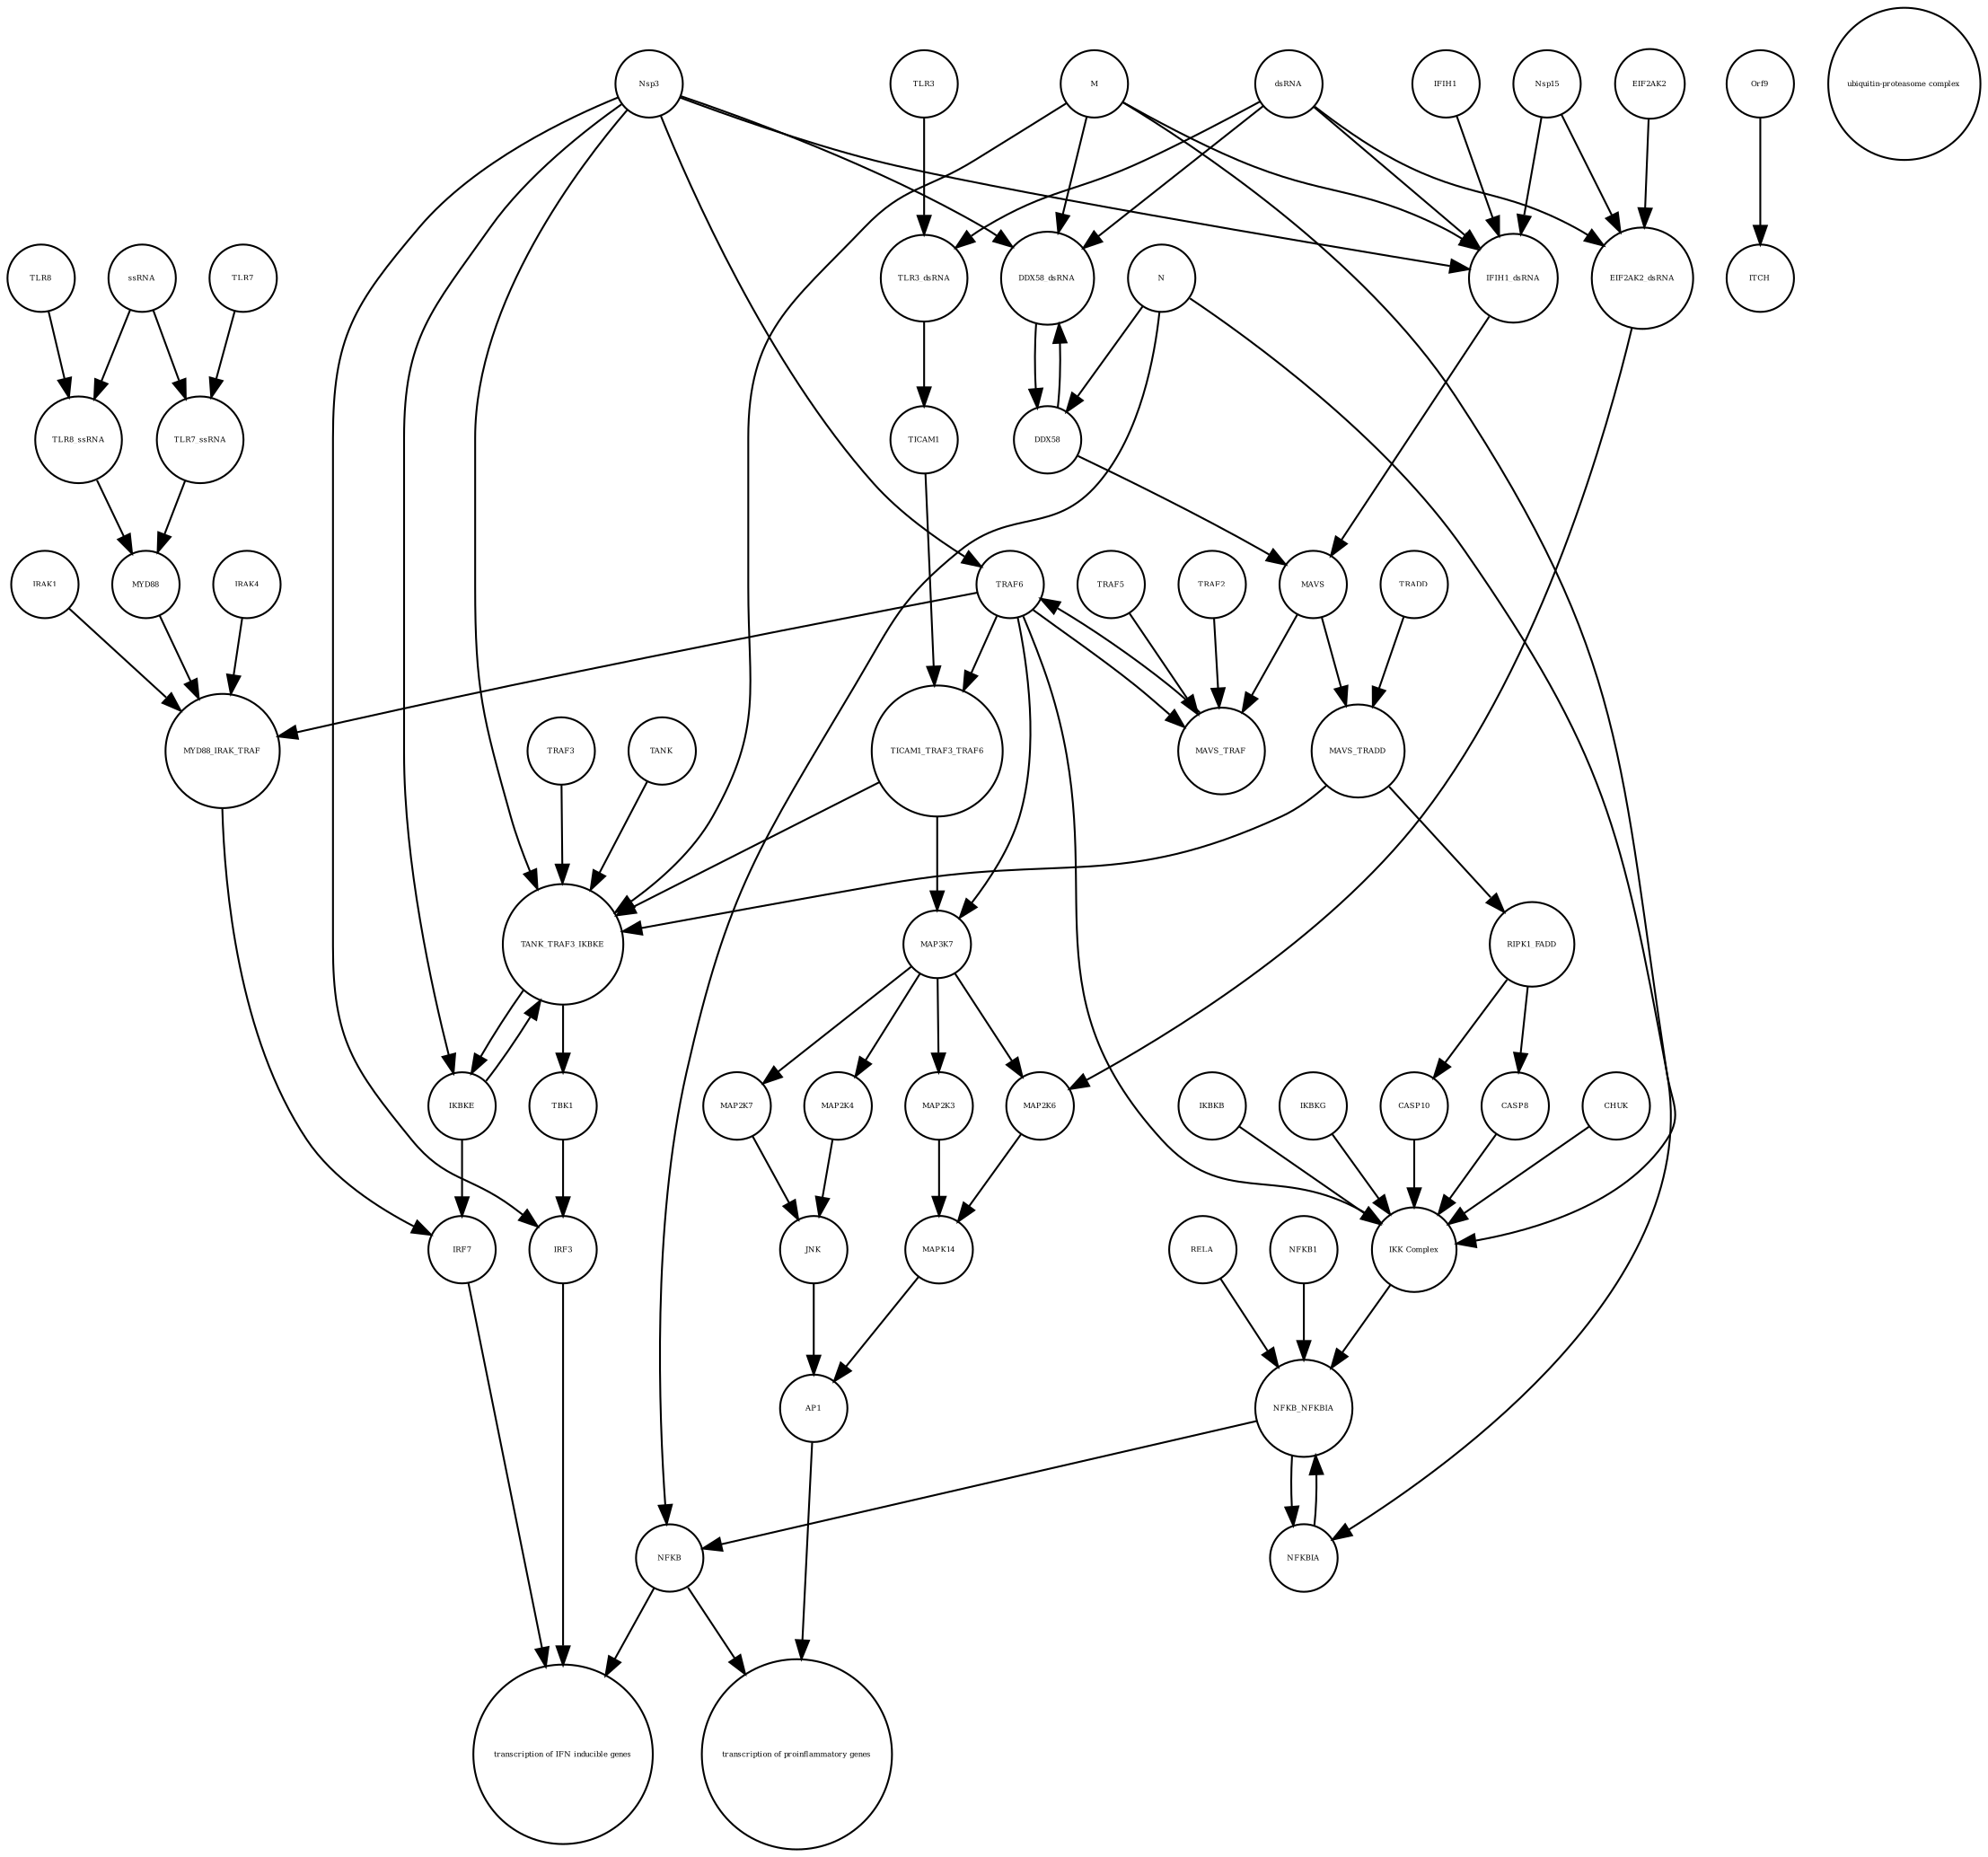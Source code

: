 strict digraph  {
TICAM1_TRAF3_TRAF6 [annotation="", bipartite=0, cls=complex, fontsize=4, label=TICAM1_TRAF3_TRAF6, shape=circle];
MAP3K7 [annotation="", bipartite=0, cls=macromolecule, fontsize=4, label=MAP3K7, shape=circle];
IRF7 [annotation=urn_miriam_hgnc_6122, bipartite=0, cls="macromolecule multimer", fontsize=4, label=IRF7, shape=circle];
"transcription of IFN inducible genes" [annotation="", bipartite=0, cls=phenotype, fontsize=4, label="transcription of IFN inducible genes", shape=circle];
AP1 [annotation="", bipartite=0, cls=complex, fontsize=4, label=AP1, shape=circle];
"transcription of proinflammatory genes" [annotation="", bipartite=0, cls=phenotype, fontsize=4, label="transcription of proinflammatory genes", shape=circle];
NFKB [annotation="", bipartite=0, cls=complex, fontsize=4, label=NFKB, shape=circle];
IRF3 [annotation=urn_miriam_hgnc_6118, bipartite=0, cls=macromolecule, fontsize=4, label=IRF3, shape=circle];
TANK_TRAF3_IKBKE [annotation="", bipartite=0, cls=complex, fontsize=4, label=TANK_TRAF3_IKBKE, shape=circle];
TRADD [annotation=urn_miriam_hgnc_12030, bipartite=0, cls=macromolecule, fontsize=4, label=TRADD, shape=circle];
N [annotation=urn_miriam_ncbiprotein_1798174255, bipartite=0, cls=macromolecule, fontsize=4, label=N, shape=circle];
MAPK14 [annotation="", bipartite=0, cls=macromolecule, fontsize=4, label=MAPK14, shape=circle];
MAVS_TRAF [annotation="", bipartite=0, cls=complex, fontsize=4, label=MAVS_TRAF, shape=circle];
JNK [annotation="", bipartite=0, cls=complex, fontsize=4, label=JNK, shape=circle];
Nsp3 [annotation=urn_miriam_ncbiprotein_1802476807, bipartite=0, cls=macromolecule, fontsize=4, label=Nsp3, shape=circle];
TLR3 [annotation=urn_miriam_hgnc_11849, bipartite=0, cls="macromolecule multimer", fontsize=4, label=TLR3, shape=circle];
Orf9 [annotation=urn_miriam_uniprot_P59636, bipartite=0, cls=macromolecule, fontsize=4, label=Orf9, shape=circle];
EIF2AK2 [annotation=urn_miriam_hgnc_9437, bipartite=0, cls=macromolecule, fontsize=4, label=EIF2AK2, shape=circle];
CASP8 [annotation="", bipartite=0, cls=macromolecule, fontsize=4, label=CASP8, shape=circle];
"IKK Complex" [annotation="", bipartite=0, cls=complex, fontsize=4, label="IKK Complex", shape=circle];
"ubiquitin-proteasome complex" [annotation="", bipartite=0, cls=complex, fontsize=4, label="ubiquitin-proteasome complex", shape=circle];
CHUK [annotation="", bipartite=0, cls=macromolecule, fontsize=4, label=CHUK, shape=circle];
MAP2K3 [annotation="", bipartite=0, cls=macromolecule, fontsize=4, label=MAP2K3, shape=circle];
dsRNA [annotation="", bipartite=0, cls="nucleic acid feature", fontsize=4, label=dsRNA, shape=circle];
IRAK1 [annotation=urn_miriam_hgnc_6112, bipartite=0, cls=macromolecule, fontsize=4, label=IRAK1, shape=circle];
IRAK4 [annotation=urn_miriam_hgnc_17967, bipartite=0, cls=macromolecule, fontsize=4, label=IRAK4, shape=circle];
TICAM1 [annotation=urn_miriam_hgnc_18348, bipartite=0, cls=macromolecule, fontsize=4, label=TICAM1, shape=circle];
TLR8 [annotation=urn_miriam_hgnc_15632, bipartite=0, cls=macromolecule, fontsize=4, label=TLR8, shape=circle];
M [annotation=urn_miriam_ncbiprotein_1796318601, bipartite=0, cls=macromolecule, fontsize=4, label=M, shape=circle];
IKBKB [annotation="", bipartite=0, cls=macromolecule, fontsize=4, label=IKBKB, shape=circle];
MAP2K6 [annotation="", bipartite=0, cls=macromolecule, fontsize=4, label=MAP2K6, shape=circle];
RIPK1_FADD [annotation="", bipartite=0, cls=complex, fontsize=4, label=RIPK1_FADD, shape=circle];
TRAF2 [annotation=urn_miriam_hgnc_12032, bipartite=0, cls=macromolecule, fontsize=4, label=TRAF2, shape=circle];
TLR7 [annotation=urn_miriam_hgnc_15631, bipartite=0, cls=macromolecule, fontsize=4, label=TLR7, shape=circle];
TRAF5 [annotation=urn_miriam_hgnc_12035, bipartite=0, cls=macromolecule, fontsize=4, label=TRAF5, shape=circle];
CASP10 [annotation="", bipartite=0, cls=macromolecule, fontsize=4, label=CASP10, shape=circle];
TANK [annotation="", bipartite=0, cls=macromolecule, fontsize=4, label=TANK, shape=circle];
MAP2K7 [annotation="", bipartite=0, cls=macromolecule, fontsize=4, label=MAP2K7, shape=circle];
NFKBIA [annotation=urn_miriam_hgnc_7797, bipartite=0, cls=macromolecule, fontsize=4, label=NFKBIA, shape=circle];
MAVS_TRADD [annotation="", bipartite=0, cls=complex, fontsize=4, label=MAVS_TRADD, shape=circle];
Nsp15 [annotation=urn_miriam_ncbiprotein_1802476818, bipartite=0, cls=macromolecule, fontsize=4, label=Nsp15, shape=circle];
ITCH [annotation="", bipartite=0, cls=macromolecule, fontsize=4, label=ITCH, shape=circle];
MYD88_IRAK_TRAF [annotation="", bipartite=0, cls=complex, fontsize=4, label=MYD88_IRAK_TRAF, shape=circle];
TLR8_ssRNA [annotation="", bipartite=0, cls=complex, fontsize=4, label=TLR8_ssRNA, shape=circle];
TRAF3 [annotation="", bipartite=0, cls=macromolecule, fontsize=4, label=TRAF3, shape=circle];
RELA [annotation="", bipartite=0, cls=macromolecule, fontsize=4, label=RELA, shape=circle];
NFKB_NFKBIA [annotation="", bipartite=0, cls=complex, fontsize=4, label=NFKB_NFKBIA, shape=circle];
TRAF6 [annotation=urn_miriam_hgnc_12036, bipartite=0, cls=macromolecule, fontsize=4, label=TRAF6, shape=circle];
EIF2AK2_dsRNA [annotation="", bipartite=0, cls=complex, fontsize=4, label=EIF2AK2_dsRNA, shape=circle];
DDX58_dsRNA [annotation="", bipartite=0, cls=complex, fontsize=4, label=DDX58_dsRNA, shape=circle];
TBK1 [annotation="", bipartite=0, cls=macromolecule, fontsize=4, label=TBK1, shape=circle];
MAP2K4 [annotation="", bipartite=0, cls=macromolecule, fontsize=4, label=MAP2K4, shape=circle];
MAVS [annotation=urn_miriam_hgnc_29233, bipartite=0, cls="macromolecule multimer", fontsize=4, label=MAVS, shape=circle];
IFIH1 [annotation=urn_miriam_hgnc_18873, bipartite=0, cls=macromolecule, fontsize=4, label=IFIH1, shape=circle];
IFIH1_dsRNA [annotation="", bipartite=0, cls=complex, fontsize=4, label=IFIH1_dsRNA, shape=circle];
TLR7_ssRNA [annotation="", bipartite=0, cls=complex, fontsize=4, label=TLR7_ssRNA, shape=circle];
IKBKE [annotation=urn_miriam_hgnc_14552, bipartite=0, cls=macromolecule, fontsize=4, label=IKBKE, shape=circle];
DDX58 [annotation=urn_miriam_hgnc_19102, bipartite=0, cls=macromolecule, fontsize=4, label=DDX58, shape=circle];
NFKB1 [annotation="", bipartite=0, cls=macromolecule, fontsize=4, label=NFKB1, shape=circle];
MYD88 [annotation="", bipartite=0, cls=macromolecule, fontsize=4, label=MYD88, shape=circle];
IKBKG [annotation="", bipartite=0, cls=macromolecule, fontsize=4, label=IKBKG, shape=circle];
ssRNA [annotation="", bipartite=0, cls="nucleic acid feature", fontsize=4, label=ssRNA, shape=circle];
TLR3_dsRNA [annotation="", bipartite=0, cls=complex, fontsize=4, label=TLR3_dsRNA, shape=circle];
TICAM1_TRAF3_TRAF6 -> MAP3K7  [annotation="", interaction_type=stimulation];
TICAM1_TRAF3_TRAF6 -> TANK_TRAF3_IKBKE  [annotation="urn_miriam_pubmed_19380580|urn_miriam_pubmed_19366914|urn_miriam_taxonomy_694009", interaction_type=stimulation];
MAP3K7 -> MAP2K6  [annotation=urn_miriam_pubmed_19366914, interaction_type=catalysis];
MAP3K7 -> MAP2K7  [annotation=urn_miriam_pubmed_19366914, interaction_type=catalysis];
MAP3K7 -> MAP2K4  [annotation=urn_miriam_pubmed_19366914, interaction_type=catalysis];
MAP3K7 -> MAP2K3  [annotation=urn_miriam_pubmed_19366914, interaction_type=catalysis];
IRF7 -> "transcription of IFN inducible genes"  [annotation="", interaction_type=stimulation];
AP1 -> "transcription of proinflammatory genes"  [annotation="", interaction_type=stimulation];
NFKB -> "transcription of proinflammatory genes"  [annotation="", interaction_type=stimulation];
NFKB -> "transcription of IFN inducible genes"  [annotation="", interaction_type=stimulation];
IRF3 -> "transcription of IFN inducible genes"  [annotation="", interaction_type=stimulation];
TANK_TRAF3_IKBKE -> TBK1  [annotation=urn_miriam_pubmed_20303872, interaction_type=stimulation];
TANK_TRAF3_IKBKE -> IKBKE  [annotation="urn_miriam_pubmed_20303872|urn_miriam_pubmed_31226023|urn_miriam_taxonomy_694009", interaction_type=stimulation];
TRADD -> MAVS_TRADD  [annotation="", interaction_type=production];
N -> DDX58  [annotation="urn_miriam_pubmed_25581309|urn_miriam_pubmed_28148787|urn_miriam_taxonomy_694009", interaction_type=inhibition];
N -> NFKBIA  [annotation="urn_miriam_pubmed_16143815|urn_miriam_taxonomy_694009", interaction_type=stimulation];
N -> NFKB  [annotation="urn_miriam_pubmed_16143815|urn_miriam_taxonomy_694009", interaction_type=stimulation];
MAPK14 -> AP1  [annotation=urn_miriam_pubmed_19366914, interaction_type=stimulation];
MAVS_TRAF -> TRAF6  [annotation=urn_miriam_pubmed_19366914, interaction_type=catalysis];
JNK -> AP1  [annotation=urn_miriam_pubmed_19366914, interaction_type=stimulation];
Nsp3 -> TRAF6  [annotation="urn_miriam_pubmed_27164085|urn_miriam_taxonomy_694009", interaction_type=catalysis];
Nsp3 -> TANK_TRAF3_IKBKE  [annotation="urn_miriam_pubmed_19366914|urn_miriam_pubmed_27164085|urn_miriam_pubmed_19380580|urn_miriam_taxonomy_694009", interaction_type=inhibition];
Nsp3 -> IRF3  [annotation="urn_miriam_pubmed_17761676|urn_miriam_pubmed_31226023|urn_miriam_taxonomy_694009", interaction_type=inhibition];
Nsp3 -> DDX58_dsRNA  [annotation="urn_miriam_pubmed_20303872|urn_miriam_pubmed_19380580|urn_miriam_pubmed_31226023|urn_miriam_taxonomy_694009", interaction_type=inhibition];
Nsp3 -> IFIH1_dsRNA  [annotation="urn_miriam_pubmed_28484023|urn_miriam_pubmed_19380580|urn_miriam_pubmed_31226023|urn_miriam_taxonomy_694009", interaction_type=inhibition];
Nsp3 -> IKBKE  [annotation="urn_miriam_pubmed_20303872|urn_miriam_pubmed_31226023|urn_miriam_taxonomy_694009", interaction_type=inhibition];
TLR3 -> TLR3_dsRNA  [annotation="", interaction_type=production];
Orf9 -> ITCH  [annotation="urn_miriam_pubmed_25135833|urn_miriam_taxonomy_694009", interaction_type=stimulation];
EIF2AK2 -> EIF2AK2_dsRNA  [annotation="", interaction_type=production];
CASP8 -> "IKK Complex"  [annotation="urn_miriam_pubmed_19366914|urn_miriam_pubmed_20303872|urn_miriam_pubmed_17705188|urn_miriam_pubmed_694009", interaction_type=stimulation];
"IKK Complex" -> NFKB_NFKBIA  [annotation=urn_miriam_pubmed_19366914, interaction_type=catalysis];
CHUK -> "IKK Complex"  [annotation="", interaction_type=production];
MAP2K3 -> MAPK14  [annotation=urn_miriam_pubmed_19366914, interaction_type=catalysis];
dsRNA -> IFIH1_dsRNA  [annotation="", interaction_type=production];
dsRNA -> TLR3_dsRNA  [annotation="", interaction_type=production];
dsRNA -> EIF2AK2_dsRNA  [annotation="", interaction_type=production];
dsRNA -> DDX58_dsRNA  [annotation="", interaction_type=production];
IRAK1 -> MYD88_IRAK_TRAF  [annotation="", interaction_type=production];
IRAK4 -> MYD88_IRAK_TRAF  [annotation="", interaction_type=production];
TICAM1 -> TICAM1_TRAF3_TRAF6  [annotation="", interaction_type=production];
TLR8 -> TLR8_ssRNA  [annotation="", interaction_type=production];
M -> TANK_TRAF3_IKBKE  [annotation="urn_miriam_pubmed_19366914|urn_miriam_pubmed_27164085|urn_miriam_pubmed_19380580|urn_miriam_taxonomy_694009", interaction_type=inhibition];
M -> DDX58_dsRNA  [annotation="urn_miriam_pubmed_20303872|urn_miriam_pubmed_19380580|urn_miriam_pubmed_31226023|urn_miriam_taxonomy_694009", interaction_type=inhibition];
M -> IFIH1_dsRNA  [annotation="urn_miriam_pubmed_28484023|urn_miriam_pubmed_19380580|urn_miriam_pubmed_31226023|urn_miriam_taxonomy_694009", interaction_type=inhibition];
M -> "IKK Complex"  [annotation="urn_miriam_pubmed_19366914|urn_miriam_pubmed_20303872|urn_miriam_pubmed_17705188|urn_miriam_pubmed_694009", interaction_type=inhibition];
IKBKB -> "IKK Complex"  [annotation="", interaction_type=production];
MAP2K6 -> MAPK14  [annotation=urn_miriam_pubmed_19366914, interaction_type=catalysis];
RIPK1_FADD -> CASP10  [annotation=urn_miriam_pubmed_20303872, interaction_type=stimulation];
RIPK1_FADD -> CASP8  [annotation=urn_miriam_pubmed_19366914, interaction_type=stimulation];
TRAF2 -> MAVS_TRAF  [annotation="", interaction_type=production];
TLR7 -> TLR7_ssRNA  [annotation="", interaction_type=production];
TRAF5 -> MAVS_TRAF  [annotation="", interaction_type=production];
CASP10 -> "IKK Complex"  [annotation="urn_miriam_pubmed_19366914|urn_miriam_pubmed_20303872|urn_miriam_pubmed_17705188|urn_miriam_pubmed_694009", interaction_type=stimulation];
TANK -> TANK_TRAF3_IKBKE  [annotation="", interaction_type=production];
MAP2K7 -> JNK  [annotation=urn_miriam_pubmed_19366914, interaction_type=catalysis];
NFKBIA -> NFKB_NFKBIA  [annotation="", interaction_type=production];
MAVS_TRADD -> RIPK1_FADD  [annotation=urn_miriam_pubmed_19366914, interaction_type=stimulation];
MAVS_TRADD -> TANK_TRAF3_IKBKE  [annotation="urn_miriam_pubmed_19366914|urn_miriam_pubmed_27164085|urn_miriam_pubmed_19380580|urn_miriam_taxonomy_694009", interaction_type=stimulation];
Nsp15 -> IFIH1_dsRNA  [annotation="urn_miriam_pubmed_28484023|urn_miriam_pubmed_19380580|urn_miriam_pubmed_31226023|urn_miriam_taxonomy_694009", interaction_type=inhibition];
Nsp15 -> EIF2AK2_dsRNA  [annotation="urn_miriam_pubmed_28484023|urn_miriam_pubmed_19366914|urn_miriam_taxonomy_694009", interaction_type=inhibition];
MYD88_IRAK_TRAF -> IRF7  [annotation=urn_miriam_pubmed_20303872, interaction_type=catalysis];
TLR8_ssRNA -> MYD88  [annotation=urn_miriam_pubmed_19366914, interaction_type=stimulation];
TRAF3 -> TANK_TRAF3_IKBKE  [annotation="", interaction_type=production];
RELA -> NFKB_NFKBIA  [annotation="", interaction_type=production];
NFKB_NFKBIA -> NFKBIA  [annotation="", interaction_type=production];
NFKB_NFKBIA -> NFKB  [annotation="", interaction_type=production];
TRAF6 -> TICAM1_TRAF3_TRAF6  [annotation="", interaction_type=production];
TRAF6 -> MYD88_IRAK_TRAF  [annotation="", interaction_type=production];
TRAF6 -> MAP3K7  [annotation=urn_miriam_pubmed_19366914, interaction_type=stimulation];
TRAF6 -> "IKK Complex"  [annotation="urn_miriam_pubmed_19366914|urn_miriam_pubmed_20303872|urn_miriam_pubmed_17705188|urn_miriam_pubmed_694009", interaction_type=stimulation];
TRAF6 -> MAVS_TRAF  [annotation="", interaction_type=production];
EIF2AK2_dsRNA -> MAP2K6  [annotation=urn_miriam_pubmed_19366914, interaction_type=stimulation];
DDX58_dsRNA -> DDX58  [annotation="urn_miriam_pubmed_25581309|urn_miriam_pubmed_28148787|urn_miriam_taxonomy_694009", interaction_type=catalysis];
TBK1 -> IRF3  [annotation=urn_miriam_pubmed_25581309, interaction_type=catalysis];
MAP2K4 -> JNK  [annotation=urn_miriam_pubmed_19366914, interaction_type=catalysis];
MAVS -> MAVS_TRAF  [annotation="", interaction_type=production];
MAVS -> MAVS_TRADD  [annotation="", interaction_type=production];
IFIH1 -> IFIH1_dsRNA  [annotation="", interaction_type=production];
IFIH1_dsRNA -> MAVS  [annotation=urn_miriam_pubmed_25581309, interaction_type=catalysis];
TLR7_ssRNA -> MYD88  [annotation=urn_miriam_pubmed_19366914, interaction_type=stimulation];
IKBKE -> TANK_TRAF3_IKBKE  [annotation="", interaction_type=production];
IKBKE -> IRF7  [annotation=urn_miriam_pubmed_20303872, interaction_type=catalysis];
DDX58 -> MAVS  [annotation=urn_miriam_pubmed_25581309, interaction_type=catalysis];
DDX58 -> DDX58_dsRNA  [annotation="", interaction_type=production];
NFKB1 -> NFKB_NFKBIA  [annotation="", interaction_type=production];
MYD88 -> MYD88_IRAK_TRAF  [annotation="", interaction_type=production];
IKBKG -> "IKK Complex"  [annotation="", interaction_type=production];
ssRNA -> TLR8_ssRNA  [annotation="", interaction_type=production];
ssRNA -> TLR7_ssRNA  [annotation="", interaction_type=production];
TLR3_dsRNA -> TICAM1  [annotation=urn_miriam_pubmed_20303872, interaction_type=stimulation];
}
